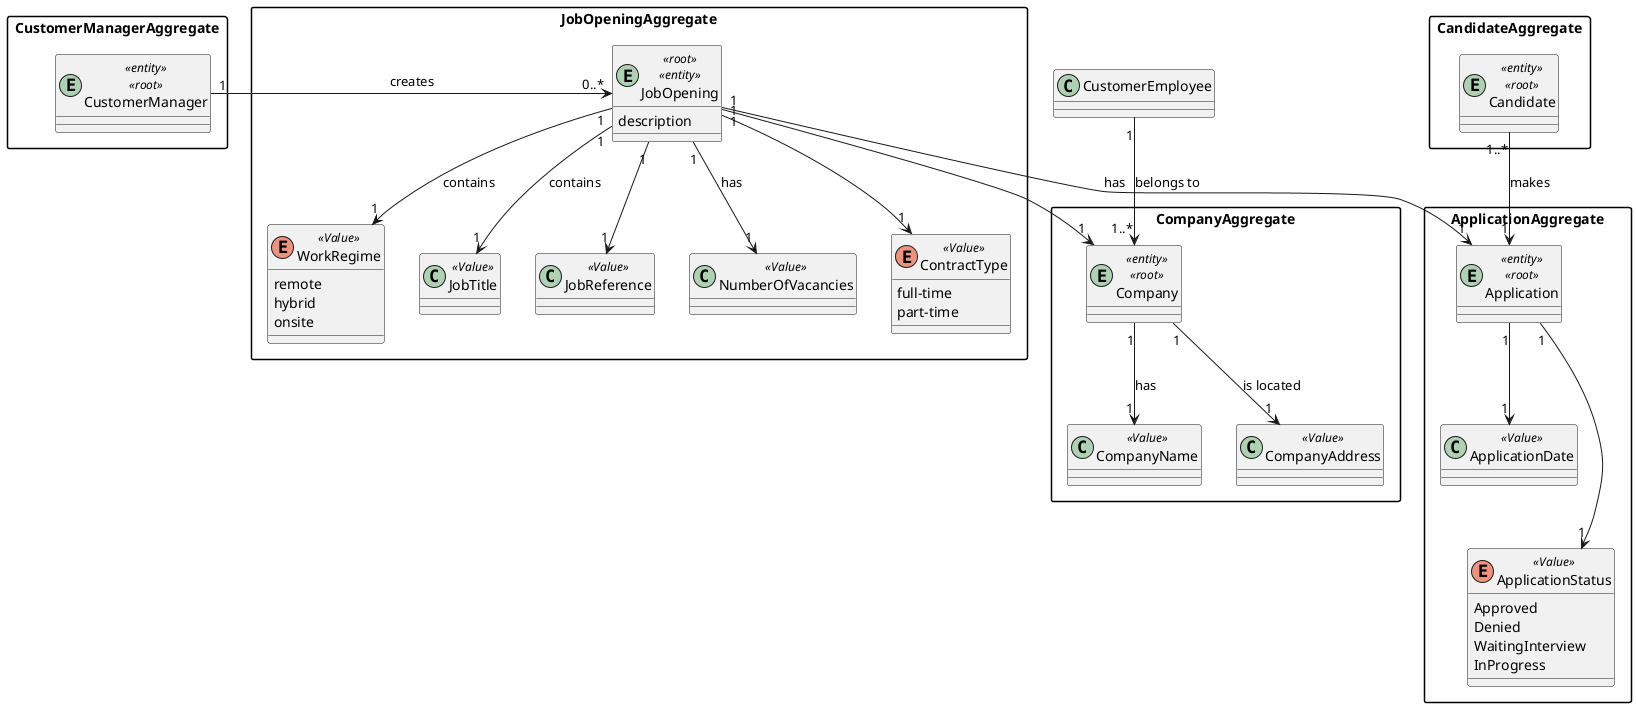 @startuml

skinparam packageStyle rectangle

package JobOpeningAggregate {
 entity JobOpening <<root>> <<entity>>{
 description
 }

 class JobReference <<Value>> {
 }

 class NumberOfVacancies <<Value>> {
 }

 enum ContractType<<Value>> {
 full-time
 part-time
 }

 enum WorkRegime <<Value>>{
 remote
 hybrid
 onsite
 }

 class JobTitle <<Value>> {
 }
 }

'ApplicationAggregate
package ApplicationAggregate {
  entity Application<<entity>> <<root>>  {}

  class ApplicationDate <<Value>> {
  }

  enum ApplicationStatus <<Value>> {
  Approved
  Denied
  WaitingInterview
  InProgress
  }
}

'CandidateAggregate
package CandidateAggregate{
entity Candidate <<entity>> <<root>> {
}
}

'CustomerManagerAggregate
package CustomerManagerAggregate{
entity CustomerManager<<entity>> <<root>> { }
}

'CompanyAggregate
package CompanyAggregate {
entity Company <<entity>> <<root>>{
}

class CompanyName <<Value>>{}

class CompanyAddress <<Value>>{}

}

'JobOpening
JobOpening "1" --> "1" JobTitle : contains
JobOpening "1" --> "1" ContractType
JobOpening "1" --> "1" WorkRegime : contains
JobOpening "1" --> "1" NumberOfVacancies : has
JobOpening "1" --> "1"  JobReference
JobOpening "1" --> "1" Company

JobOpening "1" --> "1" Application : has

'Candidate
Candidate "1..*" --> "1" Application : makes

'Company
CustomerManager "1" -> "0..*"JobOpening : creates
CustomerEmployee "1" --> "1..*" Company :   belongs to
Company "1" --> "1" CompanyName : has
Company "1" --> "1" CompanyAddress : is located

'Application
Application "1" --> "1" ApplicationDate
Application "1" ---> "1" ApplicationStatus

@enduml
